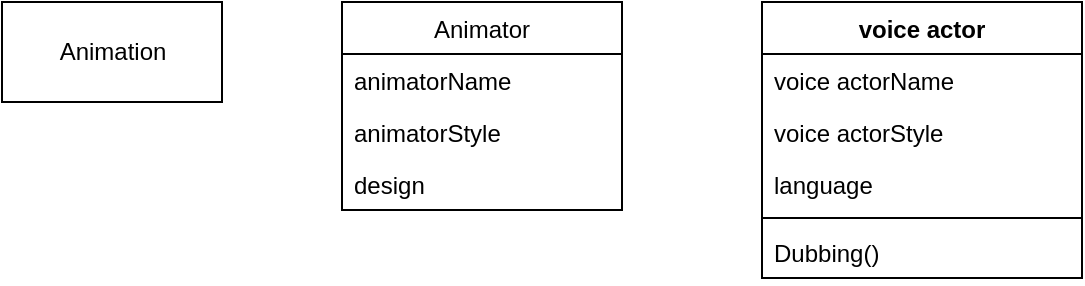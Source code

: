 <mxfile>
    <diagram id="_fGKAaahKGMQ4SNxxjrG" name="class diagram">
        <mxGraphModel dx="1130" dy="792" grid="1" gridSize="10" guides="1" tooltips="1" connect="1" arrows="1" fold="1" page="1" pageScale="1" pageWidth="827" pageHeight="1169" math="0" shadow="0">
            <root>
                <mxCell id="0"/>
                <mxCell id="1" parent="0"/>
                <mxCell id="i_VqWOhbt_znTBw0zlzr-1" value="Animation" style="html=1;" parent="1" vertex="1">
                    <mxGeometry x="130" y="270" width="110" height="50" as="geometry"/>
                </mxCell>
                <mxCell id="i_VqWOhbt_znTBw0zlzr-2" value="Animator" style="swimlane;fontStyle=0;childLayout=stackLayout;horizontal=1;startSize=26;fillColor=none;horizontalStack=0;resizeParent=1;resizeParentMax=0;resizeLast=0;collapsible=1;marginBottom=0;" parent="1" vertex="1">
                    <mxGeometry x="300" y="270" width="140" height="104" as="geometry"/>
                </mxCell>
                <mxCell id="i_VqWOhbt_znTBw0zlzr-3" value="animatorName" style="text;strokeColor=none;fillColor=none;align=left;verticalAlign=top;spacingLeft=4;spacingRight=4;overflow=hidden;rotatable=0;points=[[0,0.5],[1,0.5]];portConstraint=eastwest;" parent="i_VqWOhbt_znTBw0zlzr-2" vertex="1">
                    <mxGeometry y="26" width="140" height="26" as="geometry"/>
                </mxCell>
                <mxCell id="i_VqWOhbt_znTBw0zlzr-4" value="animatorStyle" style="text;strokeColor=none;fillColor=none;align=left;verticalAlign=top;spacingLeft=4;spacingRight=4;overflow=hidden;rotatable=0;points=[[0,0.5],[1,0.5]];portConstraint=eastwest;" parent="i_VqWOhbt_znTBw0zlzr-2" vertex="1">
                    <mxGeometry y="52" width="140" height="26" as="geometry"/>
                </mxCell>
                <mxCell id="i_VqWOhbt_znTBw0zlzr-5" value="design" style="text;strokeColor=none;fillColor=none;align=left;verticalAlign=top;spacingLeft=4;spacingRight=4;overflow=hidden;rotatable=0;points=[[0,0.5],[1,0.5]];portConstraint=eastwest;" parent="i_VqWOhbt_znTBw0zlzr-2" vertex="1">
                    <mxGeometry y="78" width="140" height="26" as="geometry"/>
                </mxCell>
                <mxCell id="i_VqWOhbt_znTBw0zlzr-6" value="voice actor" style="swimlane;fontStyle=1;align=center;verticalAlign=top;childLayout=stackLayout;horizontal=1;startSize=26;horizontalStack=0;resizeParent=1;resizeParentMax=0;resizeLast=0;collapsible=1;marginBottom=0;" parent="1" vertex="1">
                    <mxGeometry x="510" y="270" width="160" height="138" as="geometry"/>
                </mxCell>
                <mxCell id="i_VqWOhbt_znTBw0zlzr-7" value="voice actorName" style="text;strokeColor=none;fillColor=none;align=left;verticalAlign=top;spacingLeft=4;spacingRight=4;overflow=hidden;rotatable=0;points=[[0,0.5],[1,0.5]];portConstraint=eastwest;" parent="i_VqWOhbt_znTBw0zlzr-6" vertex="1">
                    <mxGeometry y="26" width="160" height="26" as="geometry"/>
                </mxCell>
                <mxCell id="i_VqWOhbt_znTBw0zlzr-13" value="voice actorStyle" style="text;strokeColor=none;fillColor=none;align=left;verticalAlign=top;spacingLeft=4;spacingRight=4;overflow=hidden;rotatable=0;points=[[0,0.5],[1,0.5]];portConstraint=eastwest;" parent="i_VqWOhbt_znTBw0zlzr-6" vertex="1">
                    <mxGeometry y="52" width="160" height="26" as="geometry"/>
                </mxCell>
                <mxCell id="i_VqWOhbt_znTBw0zlzr-12" value="language" style="text;strokeColor=none;fillColor=none;align=left;verticalAlign=top;spacingLeft=4;spacingRight=4;overflow=hidden;rotatable=0;points=[[0,0.5],[1,0.5]];portConstraint=eastwest;" parent="i_VqWOhbt_znTBw0zlzr-6" vertex="1">
                    <mxGeometry y="78" width="160" height="26" as="geometry"/>
                </mxCell>
                <mxCell id="i_VqWOhbt_znTBw0zlzr-8" value="" style="line;strokeWidth=1;fillColor=none;align=left;verticalAlign=middle;spacingTop=-1;spacingLeft=3;spacingRight=3;rotatable=0;labelPosition=right;points=[];portConstraint=eastwest;strokeColor=inherit;" parent="i_VqWOhbt_znTBw0zlzr-6" vertex="1">
                    <mxGeometry y="104" width="160" height="8" as="geometry"/>
                </mxCell>
                <mxCell id="i_VqWOhbt_znTBw0zlzr-9" value="Dubbing()" style="text;strokeColor=none;fillColor=none;align=left;verticalAlign=top;spacingLeft=4;spacingRight=4;overflow=hidden;rotatable=0;points=[[0,0.5],[1,0.5]];portConstraint=eastwest;" parent="i_VqWOhbt_znTBw0zlzr-6" vertex="1">
                    <mxGeometry y="112" width="160" height="26" as="geometry"/>
                </mxCell>
            </root>
        </mxGraphModel>
    </diagram>
    <diagram id="jJqFZb2rS22cF2tnVfrm" name="class diagram">
        <mxGraphModel dx="1130" dy="792" grid="1" gridSize="10" guides="1" tooltips="1" connect="1" arrows="1" fold="1" page="1" pageScale="1" pageWidth="827" pageHeight="1169" math="0" shadow="0">
            <root>
                <mxCell id="0"/>
                <mxCell id="1" parent="0"/>
                <mxCell id="d0DrouUoHMxw-gykOGG7-3" style="edgeStyle=none;html=1;exitX=1;exitY=0.5;exitDx=0;exitDy=0;entryX=0;entryY=0.5;entryDx=0;entryDy=0;endArrow=none;endFill=0;" parent="1" source="d0DrouUoHMxw-gykOGG7-1" target="d0DrouUoHMxw-gykOGG7-2" edge="1">
                    <mxGeometry relative="1" as="geometry"/>
                </mxCell>
                <mxCell id="d0DrouUoHMxw-gykOGG7-4" value="1" style="edgeLabel;html=1;align=center;verticalAlign=top;resizable=0;points=[];" parent="d0DrouUoHMxw-gykOGG7-3" vertex="1" connectable="0">
                    <mxGeometry x="-0.85" y="-4" relative="1" as="geometry">
                        <mxPoint as="offset"/>
                    </mxGeometry>
                </mxCell>
                <mxCell id="d0DrouUoHMxw-gykOGG7-5" value="1..*" style="edgeLabel;html=1;align=center;verticalAlign=top;resizable=0;points=[];" parent="d0DrouUoHMxw-gykOGG7-3" vertex="1" connectable="0">
                    <mxGeometry x="0.86" y="-3" relative="1" as="geometry">
                        <mxPoint as="offset"/>
                    </mxGeometry>
                </mxCell>
                <mxCell id="d0DrouUoHMxw-gykOGG7-6" value="Film" style="edgeLabel;html=1;align=center;verticalAlign=bottom;resizable=0;points=[];" parent="d0DrouUoHMxw-gykOGG7-3" vertex="1" connectable="0">
                    <mxGeometry x="-0.071" y="2" relative="1" as="geometry">
                        <mxPoint x="6" as="offset"/>
                    </mxGeometry>
                </mxCell>
                <mxCell id="d0DrouUoHMxw-gykOGG7-1" value="director" style="html=1;" parent="1" vertex="1">
                    <mxGeometry x="170" y="310" width="110" height="50" as="geometry"/>
                </mxCell>
                <mxCell id="d0DrouUoHMxw-gykOGG7-2" value="Movie" style="html=1;" parent="1" vertex="1">
                    <mxGeometry x="480" y="310" width="110" height="50" as="geometry"/>
                </mxCell>
                <mxCell id="d0DrouUoHMxw-gykOGG7-7" value="" style="triangle;whiteSpace=wrap;html=1;fillColor=#1ba1e2;fontColor=#ffffff;strokeColor=#006EAF;" parent="1" vertex="1">
                    <mxGeometry x="458" y="314" width="15" height="15" as="geometry"/>
                </mxCell>
            </root>
        </mxGraphModel>
    </diagram>
</mxfile>
